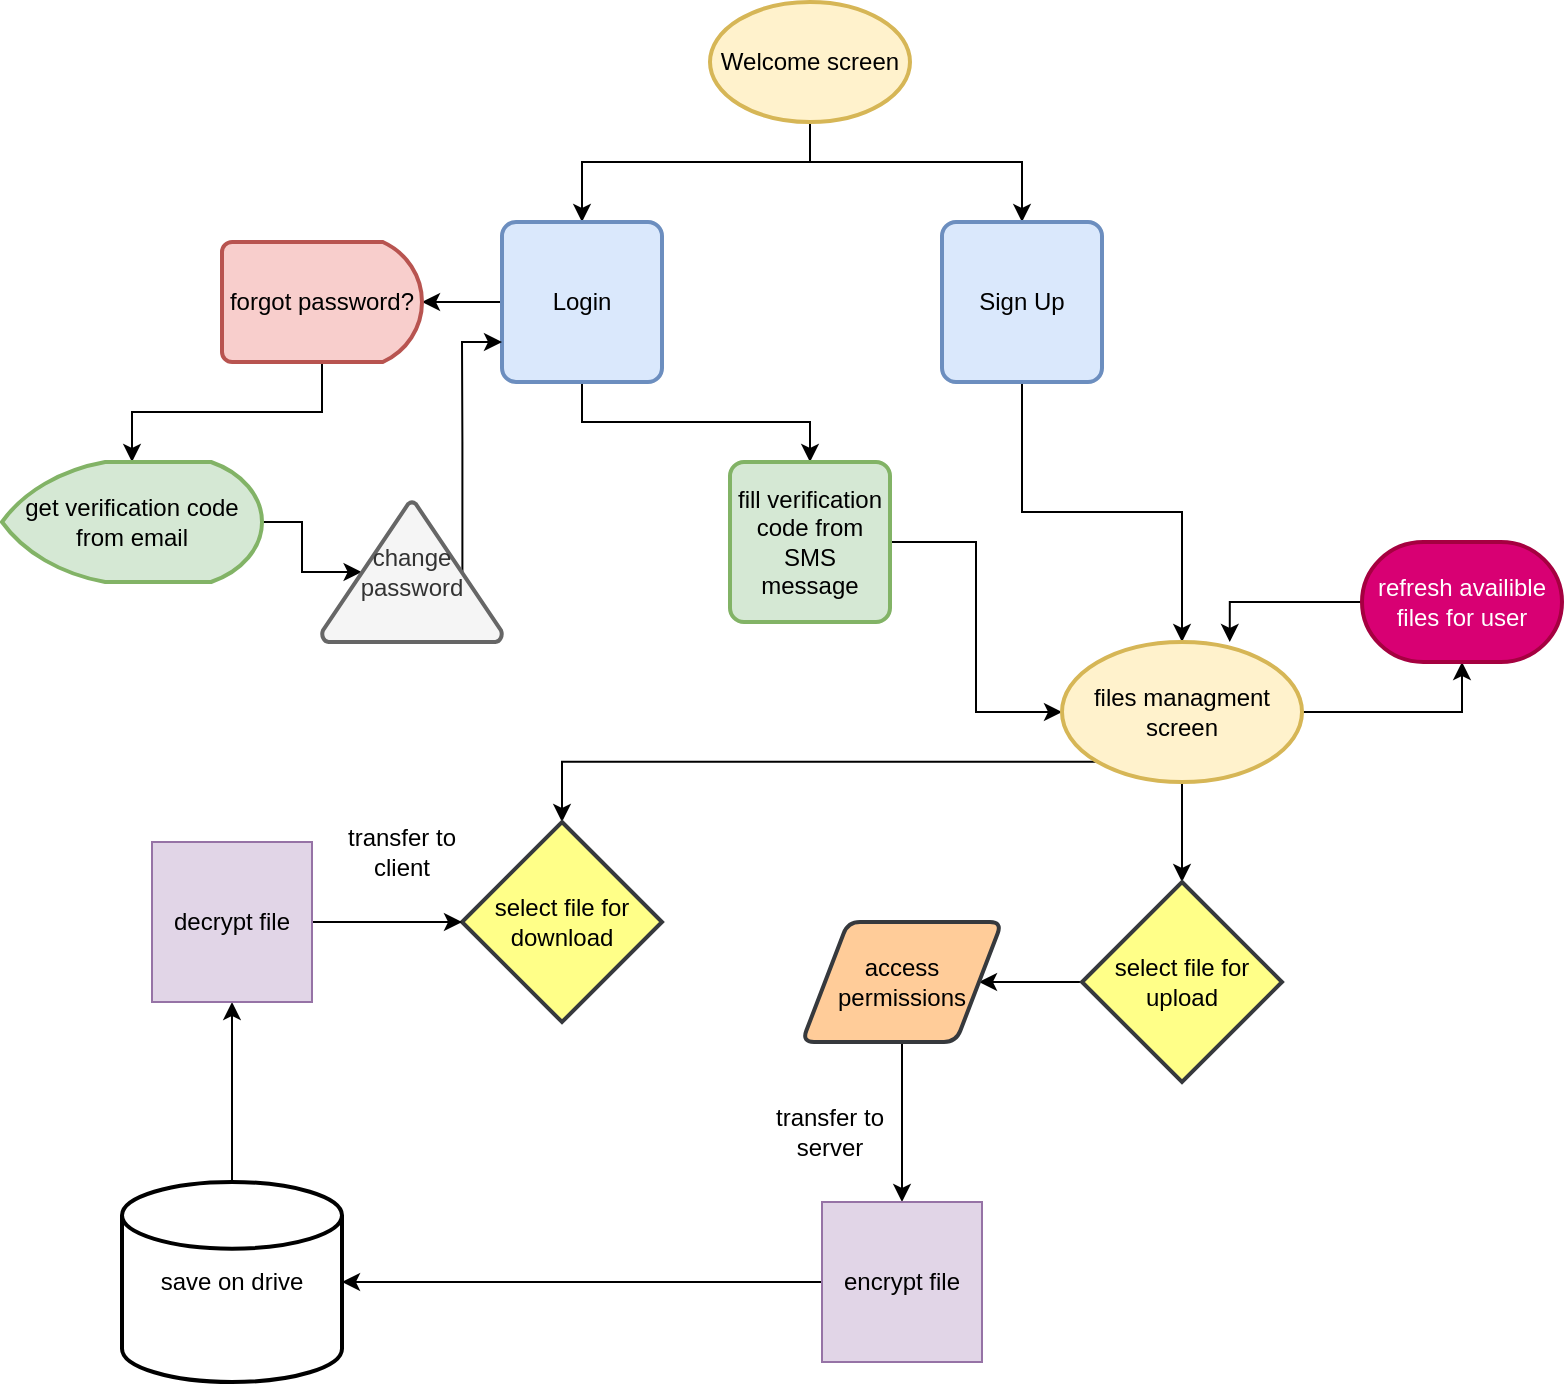 <mxfile version="21.7.4" type="gitlab">
  <diagram name="‫עמוד-1‬" id="lGBujKC89MsANumak7Qr">
    <mxGraphModel dx="1436" dy="773" grid="1" gridSize="10" guides="1" tooltips="1" connect="1" arrows="1" fold="1" page="1" pageScale="1" pageWidth="827" pageHeight="1169" math="0" shadow="0">
      <root>
        <mxCell id="0" />
        <mxCell id="1" parent="0" />
        <mxCell id="GXFKzJdZuxaNmONE48NH-3" style="edgeStyle=orthogonalEdgeStyle;rounded=0;orthogonalLoop=1;jettySize=auto;html=1;" edge="1" parent="1" source="GXFKzJdZuxaNmONE48NH-1">
          <mxGeometry relative="1" as="geometry">
            <mxPoint x="300" y="130" as="targetPoint" />
            <Array as="points">
              <mxPoint x="414" y="100" />
              <mxPoint x="300" y="100" />
            </Array>
          </mxGeometry>
        </mxCell>
        <mxCell id="GXFKzJdZuxaNmONE48NH-5" style="edgeStyle=orthogonalEdgeStyle;rounded=0;orthogonalLoop=1;jettySize=auto;html=1;exitX=0.5;exitY=1;exitDx=0;exitDy=0;exitPerimeter=0;" edge="1" parent="1" source="GXFKzJdZuxaNmONE48NH-1">
          <mxGeometry relative="1" as="geometry">
            <mxPoint x="520" y="130" as="targetPoint" />
            <Array as="points">
              <mxPoint x="414" y="100" />
              <mxPoint x="520" y="100" />
              <mxPoint x="520" y="130" />
            </Array>
          </mxGeometry>
        </mxCell>
        <mxCell id="GXFKzJdZuxaNmONE48NH-1" value="Welcome screen" style="strokeWidth=2;html=1;shape=mxgraph.flowchart.start_1;whiteSpace=wrap;fillColor=#fff2cc;strokeColor=#d6b656;" vertex="1" parent="1">
          <mxGeometry x="364" y="20" width="100" height="60" as="geometry" />
        </mxCell>
        <mxCell id="GXFKzJdZuxaNmONE48NH-10" style="edgeStyle=orthogonalEdgeStyle;rounded=0;orthogonalLoop=1;jettySize=auto;html=1;" edge="1" parent="1" source="GXFKzJdZuxaNmONE48NH-6">
          <mxGeometry relative="1" as="geometry">
            <mxPoint x="220" y="170" as="targetPoint" />
          </mxGeometry>
        </mxCell>
        <mxCell id="GXFKzJdZuxaNmONE48NH-20" style="edgeStyle=orthogonalEdgeStyle;rounded=0;orthogonalLoop=1;jettySize=auto;html=1;exitX=0.5;exitY=1;exitDx=0;exitDy=0;" edge="1" parent="1" source="GXFKzJdZuxaNmONE48NH-6" target="GXFKzJdZuxaNmONE48NH-19">
          <mxGeometry relative="1" as="geometry" />
        </mxCell>
        <mxCell id="GXFKzJdZuxaNmONE48NH-6" value="Login" style="rounded=1;whiteSpace=wrap;html=1;absoluteArcSize=1;arcSize=14;strokeWidth=2;fillColor=#dae8fc;strokeColor=#6c8ebf;" vertex="1" parent="1">
          <mxGeometry x="260" y="130" width="80" height="80" as="geometry" />
        </mxCell>
        <mxCell id="GXFKzJdZuxaNmONE48NH-25" style="edgeStyle=orthogonalEdgeStyle;rounded=0;orthogonalLoop=1;jettySize=auto;html=1;exitX=0.5;exitY=1;exitDx=0;exitDy=0;entryX=0.5;entryY=0;entryDx=0;entryDy=0;entryPerimeter=0;" edge="1" parent="1" source="GXFKzJdZuxaNmONE48NH-7" target="GXFKzJdZuxaNmONE48NH-26">
          <mxGeometry relative="1" as="geometry">
            <mxPoint x="600" y="320" as="targetPoint" />
          </mxGeometry>
        </mxCell>
        <mxCell id="GXFKzJdZuxaNmONE48NH-7" value="Sign Up" style="rounded=1;whiteSpace=wrap;html=1;absoluteArcSize=1;arcSize=14;strokeWidth=2;fillColor=#dae8fc;strokeColor=#6c8ebf;" vertex="1" parent="1">
          <mxGeometry x="480" y="130" width="80" height="80" as="geometry" />
        </mxCell>
        <mxCell id="GXFKzJdZuxaNmONE48NH-15" value="" style="edgeStyle=orthogonalEdgeStyle;rounded=0;orthogonalLoop=1;jettySize=auto;html=1;entryX=0.5;entryY=0;entryDx=0;entryDy=0;entryPerimeter=0;" edge="1" parent="1" source="GXFKzJdZuxaNmONE48NH-12" target="GXFKzJdZuxaNmONE48NH-17">
          <mxGeometry relative="1" as="geometry">
            <mxPoint x="170" y="290" as="targetPoint" />
          </mxGeometry>
        </mxCell>
        <mxCell id="GXFKzJdZuxaNmONE48NH-12" value="forgot password?" style="strokeWidth=2;html=1;shape=mxgraph.flowchart.delay;whiteSpace=wrap;fillColor=#f8cecc;strokeColor=#b85450;" vertex="1" parent="1">
          <mxGeometry x="120" y="140" width="100" height="60" as="geometry" />
        </mxCell>
        <mxCell id="GXFKzJdZuxaNmONE48NH-22" style="edgeStyle=orthogonalEdgeStyle;rounded=0;orthogonalLoop=1;jettySize=auto;html=1;entryX=0.22;entryY=0.5;entryDx=0;entryDy=0;entryPerimeter=0;" edge="1" parent="1" source="GXFKzJdZuxaNmONE48NH-17" target="GXFKzJdZuxaNmONE48NH-21">
          <mxGeometry relative="1" as="geometry" />
        </mxCell>
        <mxCell id="GXFKzJdZuxaNmONE48NH-17" value="get verification code from email" style="strokeWidth=2;html=1;shape=mxgraph.flowchart.display;whiteSpace=wrap;fillColor=#d5e8d4;strokeColor=#82b366;" vertex="1" parent="1">
          <mxGeometry x="10" y="250" width="130" height="60" as="geometry" />
        </mxCell>
        <mxCell id="GXFKzJdZuxaNmONE48NH-27" style="edgeStyle=orthogonalEdgeStyle;rounded=0;orthogonalLoop=1;jettySize=auto;html=1;entryX=0;entryY=0.5;entryDx=0;entryDy=0;entryPerimeter=0;" edge="1" parent="1" source="GXFKzJdZuxaNmONE48NH-19" target="GXFKzJdZuxaNmONE48NH-26">
          <mxGeometry relative="1" as="geometry" />
        </mxCell>
        <mxCell id="GXFKzJdZuxaNmONE48NH-19" value="fill verification code from SMS message" style="rounded=1;whiteSpace=wrap;html=1;absoluteArcSize=1;arcSize=14;strokeWidth=2;fillColor=#d5e8d4;strokeColor=#82b366;" vertex="1" parent="1">
          <mxGeometry x="374" y="250" width="80" height="80" as="geometry" />
        </mxCell>
        <mxCell id="GXFKzJdZuxaNmONE48NH-23" style="edgeStyle=orthogonalEdgeStyle;rounded=0;orthogonalLoop=1;jettySize=auto;html=1;exitX=0.78;exitY=0.5;exitDx=0;exitDy=0;exitPerimeter=0;entryX=0;entryY=0.75;entryDx=0;entryDy=0;" edge="1" parent="1" source="GXFKzJdZuxaNmONE48NH-21" target="GXFKzJdZuxaNmONE48NH-6">
          <mxGeometry relative="1" as="geometry" />
        </mxCell>
        <mxCell id="GXFKzJdZuxaNmONE48NH-21" value="change password" style="strokeWidth=2;html=1;shape=mxgraph.flowchart.extract_or_measurement;whiteSpace=wrap;fillColor=#f5f5f5;fontColor=#333333;strokeColor=#666666;" vertex="1" parent="1">
          <mxGeometry x="170" y="270" width="90" height="70" as="geometry" />
        </mxCell>
        <mxCell id="GXFKzJdZuxaNmONE48NH-29" style="edgeStyle=orthogonalEdgeStyle;rounded=0;orthogonalLoop=1;jettySize=auto;html=1;exitX=0.5;exitY=1;exitDx=0;exitDy=0;exitPerimeter=0;entryX=0.5;entryY=0;entryDx=0;entryDy=0;entryPerimeter=0;" edge="1" parent="1" source="GXFKzJdZuxaNmONE48NH-26" target="GXFKzJdZuxaNmONE48NH-30">
          <mxGeometry relative="1" as="geometry">
            <mxPoint x="600" y="425" as="targetPoint" />
          </mxGeometry>
        </mxCell>
        <mxCell id="GXFKzJdZuxaNmONE48NH-44" style="edgeStyle=orthogonalEdgeStyle;rounded=0;orthogonalLoop=1;jettySize=auto;html=1;exitX=1;exitY=0.5;exitDx=0;exitDy=0;exitPerimeter=0;entryX=0.5;entryY=1;entryDx=0;entryDy=0;entryPerimeter=0;" edge="1" parent="1" source="GXFKzJdZuxaNmONE48NH-26" target="GXFKzJdZuxaNmONE48NH-42">
          <mxGeometry relative="1" as="geometry" />
        </mxCell>
        <mxCell id="GXFKzJdZuxaNmONE48NH-52" style="edgeStyle=orthogonalEdgeStyle;rounded=0;orthogonalLoop=1;jettySize=auto;html=1;exitX=0.145;exitY=0.855;exitDx=0;exitDy=0;exitPerimeter=0;entryX=0.5;entryY=0;entryDx=0;entryDy=0;entryPerimeter=0;" edge="1" parent="1" source="GXFKzJdZuxaNmONE48NH-26" target="GXFKzJdZuxaNmONE48NH-53">
          <mxGeometry relative="1" as="geometry">
            <mxPoint x="260" y="430" as="targetPoint" />
          </mxGeometry>
        </mxCell>
        <mxCell id="GXFKzJdZuxaNmONE48NH-26" value="files managment screen" style="strokeWidth=2;html=1;shape=mxgraph.flowchart.start_1;whiteSpace=wrap;fillColor=#fff2cc;strokeColor=#d6b656;" vertex="1" parent="1">
          <mxGeometry x="540" y="340" width="120" height="70" as="geometry" />
        </mxCell>
        <mxCell id="GXFKzJdZuxaNmONE48NH-32" style="edgeStyle=orthogonalEdgeStyle;rounded=0;orthogonalLoop=1;jettySize=auto;html=1;exitX=0;exitY=0.5;exitDx=0;exitDy=0;exitPerimeter=0;entryX=1;entryY=0.5;entryDx=0;entryDy=0;" edge="1" parent="1" source="GXFKzJdZuxaNmONE48NH-30" target="GXFKzJdZuxaNmONE48NH-34">
          <mxGeometry relative="1" as="geometry">
            <mxPoint x="465.3" y="518.97" as="targetPoint" />
          </mxGeometry>
        </mxCell>
        <mxCell id="GXFKzJdZuxaNmONE48NH-30" value="select file for upload" style="strokeWidth=2;html=1;shape=mxgraph.flowchart.decision;whiteSpace=wrap;fillColor=#ffff88;strokeColor=#36393d;" vertex="1" parent="1">
          <mxGeometry x="550" y="460" width="100" height="100" as="geometry" />
        </mxCell>
        <mxCell id="GXFKzJdZuxaNmONE48NH-46" style="edgeStyle=orthogonalEdgeStyle;rounded=0;orthogonalLoop=1;jettySize=auto;html=1;" edge="1" parent="1" source="GXFKzJdZuxaNmONE48NH-34">
          <mxGeometry relative="1" as="geometry">
            <mxPoint x="460" y="620" as="targetPoint" />
          </mxGeometry>
        </mxCell>
        <mxCell id="GXFKzJdZuxaNmONE48NH-34" value="access permissions" style="shape=parallelogram;html=1;strokeWidth=2;perimeter=parallelogramPerimeter;whiteSpace=wrap;rounded=1;arcSize=12;size=0.23;fillColor=#ffcc99;strokeColor=#36393d;" vertex="1" parent="1">
          <mxGeometry x="410" y="480" width="100" height="60" as="geometry" />
        </mxCell>
        <mxCell id="GXFKzJdZuxaNmONE48NH-43" style="edgeStyle=orthogonalEdgeStyle;rounded=0;orthogonalLoop=1;jettySize=auto;html=1;entryX=0.699;entryY=0;entryDx=0;entryDy=0;entryPerimeter=0;" edge="1" parent="1" source="GXFKzJdZuxaNmONE48NH-42" target="GXFKzJdZuxaNmONE48NH-26">
          <mxGeometry relative="1" as="geometry" />
        </mxCell>
        <mxCell id="GXFKzJdZuxaNmONE48NH-42" value="refresh availible files for user" style="strokeWidth=2;html=1;shape=mxgraph.flowchart.terminator;whiteSpace=wrap;fillColor=#d80073;fontColor=#ffffff;strokeColor=#A50040;" vertex="1" parent="1">
          <mxGeometry x="690" y="290" width="100" height="60" as="geometry" />
        </mxCell>
        <mxCell id="GXFKzJdZuxaNmONE48NH-47" value="transfer to server" style="text;html=1;strokeColor=none;fillColor=none;align=center;verticalAlign=middle;whiteSpace=wrap;rounded=0;" vertex="1" parent="1">
          <mxGeometry x="394" y="569.5" width="60" height="30" as="geometry" />
        </mxCell>
        <mxCell id="GXFKzJdZuxaNmONE48NH-50" style="edgeStyle=orthogonalEdgeStyle;rounded=0;orthogonalLoop=1;jettySize=auto;html=1;entryX=1;entryY=0.5;entryDx=0;entryDy=0;entryPerimeter=0;" edge="1" parent="1" source="GXFKzJdZuxaNmONE48NH-48" target="GXFKzJdZuxaNmONE48NH-49">
          <mxGeometry relative="1" as="geometry" />
        </mxCell>
        <mxCell id="GXFKzJdZuxaNmONE48NH-48" value="encrypt file" style="whiteSpace=wrap;html=1;aspect=fixed;fillColor=#e1d5e7;strokeColor=#9673a6;" vertex="1" parent="1">
          <mxGeometry x="420" y="620" width="80" height="80" as="geometry" />
        </mxCell>
        <mxCell id="GXFKzJdZuxaNmONE48NH-59" style="edgeStyle=orthogonalEdgeStyle;rounded=0;orthogonalLoop=1;jettySize=auto;html=1;entryX=0.5;entryY=1;entryDx=0;entryDy=0;" edge="1" parent="1" source="GXFKzJdZuxaNmONE48NH-49" target="GXFKzJdZuxaNmONE48NH-54">
          <mxGeometry relative="1" as="geometry" />
        </mxCell>
        <mxCell id="GXFKzJdZuxaNmONE48NH-49" value="save on drive" style="strokeWidth=2;html=1;shape=mxgraph.flowchart.database;whiteSpace=wrap;" vertex="1" parent="1">
          <mxGeometry x="70" y="610" width="110" height="100" as="geometry" />
        </mxCell>
        <mxCell id="GXFKzJdZuxaNmONE48NH-53" value="select file for download" style="strokeWidth=2;html=1;shape=mxgraph.flowchart.decision;whiteSpace=wrap;fillColor=#ffff88;strokeColor=#36393d;" vertex="1" parent="1">
          <mxGeometry x="240" y="430" width="100" height="100" as="geometry" />
        </mxCell>
        <mxCell id="GXFKzJdZuxaNmONE48NH-60" style="edgeStyle=orthogonalEdgeStyle;rounded=0;orthogonalLoop=1;jettySize=auto;html=1;exitX=1;exitY=0.5;exitDx=0;exitDy=0;entryX=0;entryY=0.5;entryDx=0;entryDy=0;entryPerimeter=0;" edge="1" parent="1" source="GXFKzJdZuxaNmONE48NH-54" target="GXFKzJdZuxaNmONE48NH-53">
          <mxGeometry relative="1" as="geometry" />
        </mxCell>
        <mxCell id="GXFKzJdZuxaNmONE48NH-54" value="decrypt file" style="whiteSpace=wrap;html=1;aspect=fixed;fillColor=#e1d5e7;strokeColor=#9673a6;" vertex="1" parent="1">
          <mxGeometry x="85" y="440" width="80" height="80" as="geometry" />
        </mxCell>
        <mxCell id="GXFKzJdZuxaNmONE48NH-58" value="transfer to client" style="text;html=1;strokeColor=none;fillColor=none;align=center;verticalAlign=middle;whiteSpace=wrap;rounded=0;" vertex="1" parent="1">
          <mxGeometry x="180" y="430" width="60" height="30" as="geometry" />
        </mxCell>
      </root>
    </mxGraphModel>
  </diagram>
</mxfile>
